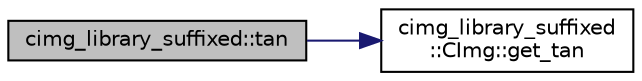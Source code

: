 digraph "cimg_library_suffixed::tan"
{
  edge [fontname="Helvetica",fontsize="10",labelfontname="Helvetica",labelfontsize="10"];
  node [fontname="Helvetica",fontsize="10",shape=record];
  rankdir="LR";
  Node245 [label="cimg_library_suffixed::tan",height=0.2,width=0.4,color="black", fillcolor="grey75", style="filled", fontcolor="black"];
  Node245 -> Node246 [color="midnightblue",fontsize="10",style="solid",fontname="Helvetica"];
  Node246 [label="cimg_library_suffixed\l::CImg::get_tan",height=0.2,width=0.4,color="black", fillcolor="white", style="filled",URL="$structcimg__library__suffixed_1_1_c_img.html#a4fdd62196520ecebee0709361badba35",tooltip="Compute the tangent of each pixel value . "];
}
